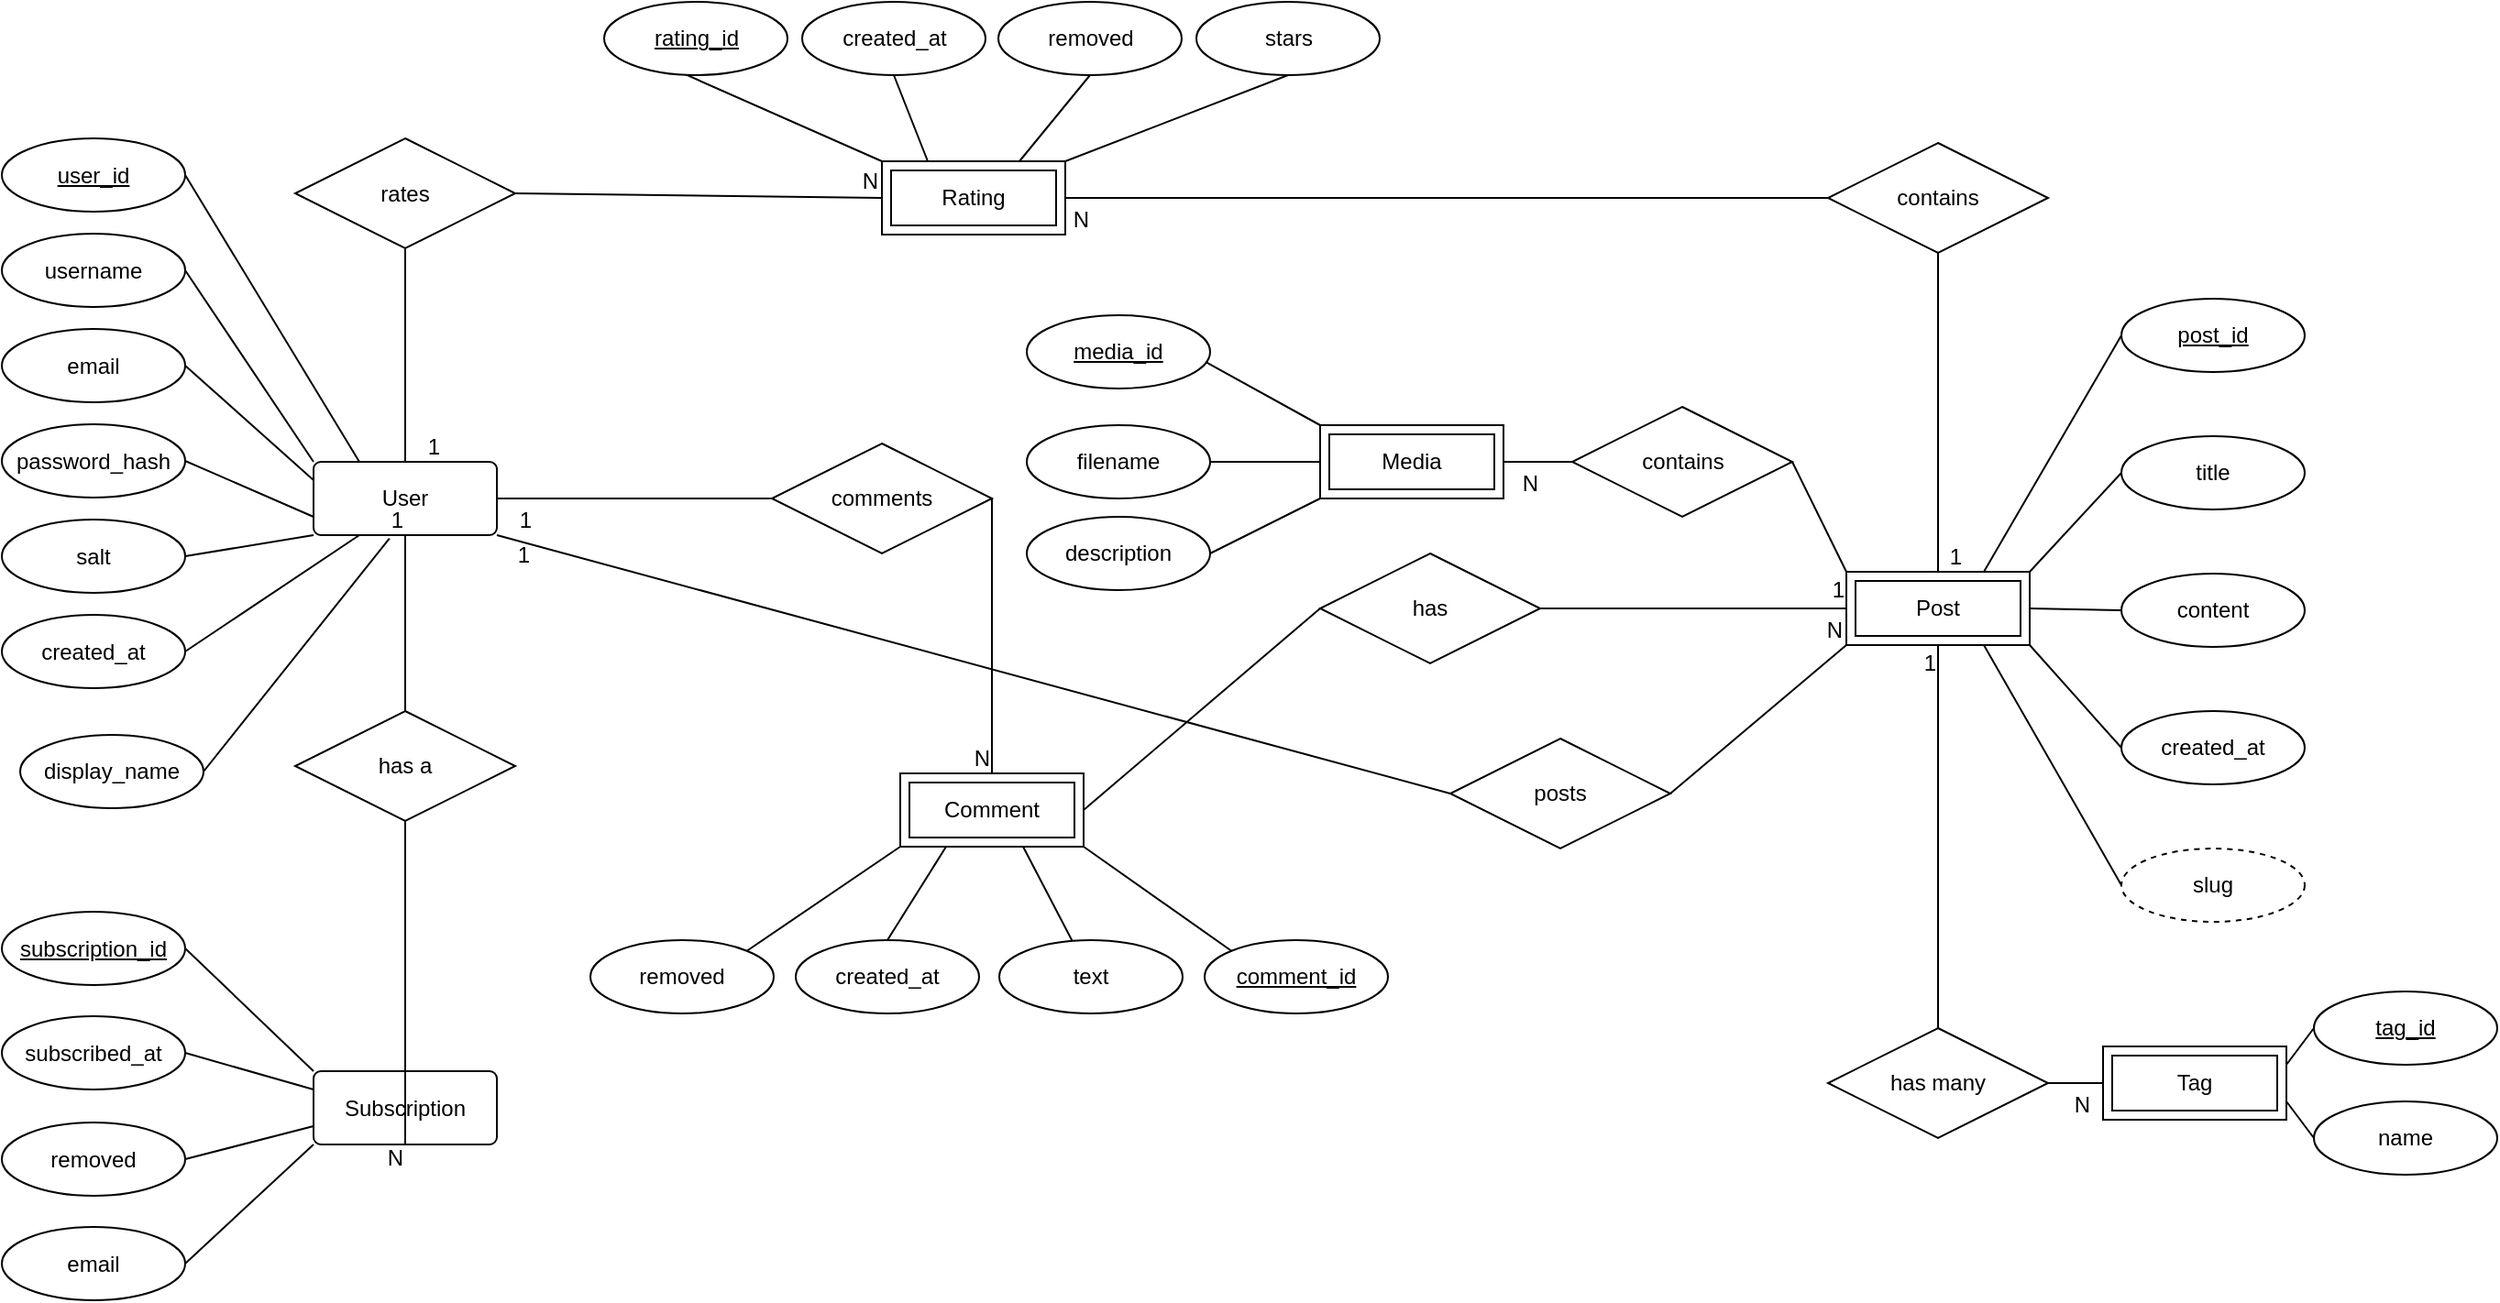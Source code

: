 <mxfile version="22.1.11" type="github">
  <diagram id="R2lEEEUBdFMjLlhIrx00" name="Page-1">
    <mxGraphModel dx="1290" dy="1723" grid="1" gridSize="10" guides="1" tooltips="1" connect="1" arrows="1" fold="1" page="1" pageScale="1" pageWidth="850" pageHeight="1100" math="0" shadow="0" extFonts="Permanent Marker^https://fonts.googleapis.com/css?family=Permanent+Marker">
      <root>
        <mxCell id="0" />
        <mxCell id="1" parent="0" />
        <mxCell id="sRpCe-yu5LOxPwtg6V8U-10" value="username" style="ellipse;whiteSpace=wrap;html=1;align=center;" parent="1" vertex="1">
          <mxGeometry x="70" y="-863.5" width="100" height="40" as="geometry" />
        </mxCell>
        <mxCell id="sRpCe-yu5LOxPwtg6V8U-11" value="email" style="ellipse;whiteSpace=wrap;html=1;align=center;" parent="1" vertex="1">
          <mxGeometry x="70" y="-811.5" width="100" height="40" as="geometry" />
        </mxCell>
        <mxCell id="sRpCe-yu5LOxPwtg6V8U-12" value="password_hash" style="ellipse;whiteSpace=wrap;html=1;align=center;" parent="1" vertex="1">
          <mxGeometry x="70" y="-759.5" width="100" height="40" as="geometry" />
        </mxCell>
        <mxCell id="sRpCe-yu5LOxPwtg6V8U-13" value="salt" style="ellipse;whiteSpace=wrap;html=1;align=center;" parent="1" vertex="1">
          <mxGeometry x="70" y="-707.5" width="100" height="40" as="geometry" />
        </mxCell>
        <mxCell id="sRpCe-yu5LOxPwtg6V8U-14" value="created_at" style="ellipse;whiteSpace=wrap;html=1;align=center;" parent="1" vertex="1">
          <mxGeometry x="70" y="-655.5" width="100" height="40" as="geometry" />
        </mxCell>
        <mxCell id="sRpCe-yu5LOxPwtg6V8U-31" value="removed" style="ellipse;whiteSpace=wrap;html=1;align=center;direction=west;" parent="1" vertex="1">
          <mxGeometry x="613.5" y="-990" width="100" height="40" as="geometry" />
        </mxCell>
        <mxCell id="sRpCe-yu5LOxPwtg6V8U-33" value="User" style="rounded=1;arcSize=10;whiteSpace=wrap;html=1;align=center;" parent="1" vertex="1">
          <mxGeometry x="240" y="-739" width="100" height="40" as="geometry" />
        </mxCell>
        <mxCell id="sRpCe-yu5LOxPwtg6V8U-36" value="Rating" style="shape=ext;margin=3;double=1;whiteSpace=wrap;html=1;align=center;" parent="1" vertex="1">
          <mxGeometry x="550" y="-903" width="100" height="40" as="geometry" />
        </mxCell>
        <mxCell id="sRpCe-yu5LOxPwtg6V8U-37" value="Comment" style="shape=ext;margin=3;double=1;whiteSpace=wrap;html=1;align=center;" parent="1" vertex="1">
          <mxGeometry x="560" y="-569" width="100" height="40" as="geometry" />
        </mxCell>
        <mxCell id="QnJ6NagRt4sesBqJA9xz-1" value="user_id" style="ellipse;whiteSpace=wrap;html=1;align=center;fontStyle=4;" parent="1" vertex="1">
          <mxGeometry x="70" y="-915.5" width="100" height="40" as="geometry" />
        </mxCell>
        <mxCell id="mff1o37WmtUaHKgcCLol-2" value="Media" style="shape=ext;margin=3;double=1;whiteSpace=wrap;html=1;align=center;" parent="1" vertex="1">
          <mxGeometry x="789" y="-759" width="100" height="40" as="geometry" />
        </mxCell>
        <mxCell id="QnJ6NagRt4sesBqJA9xz-2" value="created_at" style="ellipse;whiteSpace=wrap;html=1;align=center;" parent="1" vertex="1">
          <mxGeometry x="506.5" y="-990" width="100" height="40" as="geometry" />
        </mxCell>
        <mxCell id="QnJ6NagRt4sesBqJA9xz-3" value="" style="endArrow=none;html=1;rounded=0;exitX=0;exitY=0;exitDx=0;exitDy=0;entryX=0;entryY=0.5;entryDx=0;entryDy=0;" parent="1" source="sRpCe-yu5LOxPwtg6V8U-36" target="bmVID7-l883A8fnjupgu-24" edge="1">
          <mxGeometry relative="1" as="geometry">
            <mxPoint x="680" y="-764" as="sourcePoint" />
            <mxPoint x="690" y="-935" as="targetPoint" />
          </mxGeometry>
        </mxCell>
        <mxCell id="QnJ6NagRt4sesBqJA9xz-4" value="" style="endArrow=none;html=1;rounded=0;entryX=0.5;entryY=1;entryDx=0;entryDy=0;exitX=0.25;exitY=0;exitDx=0;exitDy=0;" parent="1" source="sRpCe-yu5LOxPwtg6V8U-36" target="QnJ6NagRt4sesBqJA9xz-2" edge="1">
          <mxGeometry relative="1" as="geometry">
            <mxPoint x="670" y="-884" as="sourcePoint" />
            <mxPoint x="700" y="-925" as="targetPoint" />
          </mxGeometry>
        </mxCell>
        <mxCell id="QnJ6NagRt4sesBqJA9xz-5" value="" style="endArrow=none;html=1;rounded=0;exitX=0.75;exitY=0;exitDx=0;exitDy=0;entryX=0.5;entryY=0;entryDx=0;entryDy=0;" parent="1" source="sRpCe-yu5LOxPwtg6V8U-36" target="sRpCe-yu5LOxPwtg6V8U-31" edge="1">
          <mxGeometry relative="1" as="geometry">
            <mxPoint x="670" y="-883" as="sourcePoint" />
            <mxPoint x="710" y="-915" as="targetPoint" />
          </mxGeometry>
        </mxCell>
        <mxCell id="QnJ6NagRt4sesBqJA9xz-6" value="text" style="ellipse;whiteSpace=wrap;html=1;align=center;" parent="1" vertex="1">
          <mxGeometry x="614" y="-478" width="100" height="40" as="geometry" />
        </mxCell>
        <mxCell id="QnJ6NagRt4sesBqJA9xz-7" value="created_at" style="ellipse;whiteSpace=wrap;html=1;align=center;" parent="1" vertex="1">
          <mxGeometry x="503" y="-478" width="100" height="40" as="geometry" />
        </mxCell>
        <mxCell id="QnJ6NagRt4sesBqJA9xz-8" value="" style="endArrow=none;html=1;rounded=0;entryX=0.5;entryY=0;entryDx=0;entryDy=0;exitX=0.25;exitY=1;exitDx=0;exitDy=0;" parent="1" source="sRpCe-yu5LOxPwtg6V8U-37" target="QnJ6NagRt4sesBqJA9xz-7" edge="1">
          <mxGeometry relative="1" as="geometry">
            <mxPoint x="590" y="-535" as="sourcePoint" />
            <mxPoint x="960" y="-792" as="targetPoint" />
          </mxGeometry>
        </mxCell>
        <mxCell id="QnJ6NagRt4sesBqJA9xz-9" value="" style="endArrow=none;html=1;rounded=0;exitX=0.67;exitY=1;exitDx=0;exitDy=0;exitPerimeter=0;" parent="1" source="sRpCe-yu5LOxPwtg6V8U-37" target="QnJ6NagRt4sesBqJA9xz-6" edge="1">
          <mxGeometry relative="1" as="geometry">
            <mxPoint x="630" y="-515" as="sourcePoint" />
            <mxPoint x="820" y="-635" as="targetPoint" />
          </mxGeometry>
        </mxCell>
        <mxCell id="QnJ6NagRt4sesBqJA9xz-11" value="" style="endArrow=none;html=1;rounded=0;exitX=1;exitY=0.5;exitDx=0;exitDy=0;entryX=0.25;entryY=0;entryDx=0;entryDy=0;" parent="1" source="QnJ6NagRt4sesBqJA9xz-1" target="sRpCe-yu5LOxPwtg6V8U-33" edge="1">
          <mxGeometry relative="1" as="geometry">
            <mxPoint x="460" y="-709" as="sourcePoint" />
            <mxPoint x="620" y="-709" as="targetPoint" />
          </mxGeometry>
        </mxCell>
        <mxCell id="mff1o37WmtUaHKgcCLol-12" value="Tag" style="shape=ext;margin=3;double=1;whiteSpace=wrap;html=1;align=center;" parent="1" vertex="1">
          <mxGeometry x="1216" y="-420" width="100" height="40" as="geometry" />
        </mxCell>
        <mxCell id="QnJ6NagRt4sesBqJA9xz-12" value="" style="endArrow=none;html=1;rounded=0;exitX=1;exitY=0.5;exitDx=0;exitDy=0;entryX=0;entryY=1;entryDx=0;entryDy=0;" parent="1" source="sRpCe-yu5LOxPwtg6V8U-13" target="sRpCe-yu5LOxPwtg6V8U-33" edge="1">
          <mxGeometry relative="1" as="geometry">
            <mxPoint x="180" y="-839" as="sourcePoint" />
            <mxPoint x="290" y="-729" as="targetPoint" />
          </mxGeometry>
        </mxCell>
        <mxCell id="QnJ6NagRt4sesBqJA9xz-13" value="" style="endArrow=none;html=1;rounded=0;exitX=1;exitY=0.5;exitDx=0;exitDy=0;entryX=0;entryY=0.75;entryDx=0;entryDy=0;" parent="1" source="sRpCe-yu5LOxPwtg6V8U-12" target="sRpCe-yu5LOxPwtg6V8U-33" edge="1">
          <mxGeometry relative="1" as="geometry">
            <mxPoint x="190" y="-829" as="sourcePoint" />
            <mxPoint x="300" y="-719" as="targetPoint" />
          </mxGeometry>
        </mxCell>
        <mxCell id="QnJ6NagRt4sesBqJA9xz-14" value="" style="endArrow=none;html=1;rounded=0;exitX=1;exitY=0.5;exitDx=0;exitDy=0;entryX=0;entryY=0.25;entryDx=0;entryDy=0;" parent="1" source="sRpCe-yu5LOxPwtg6V8U-11" target="sRpCe-yu5LOxPwtg6V8U-33" edge="1">
          <mxGeometry relative="1" as="geometry">
            <mxPoint x="200" y="-819" as="sourcePoint" />
            <mxPoint x="310" y="-709" as="targetPoint" />
          </mxGeometry>
        </mxCell>
        <mxCell id="QnJ6NagRt4sesBqJA9xz-15" value="" style="endArrow=none;html=1;rounded=0;exitX=1;exitY=0.5;exitDx=0;exitDy=0;entryX=0;entryY=0;entryDx=0;entryDy=0;" parent="1" source="sRpCe-yu5LOxPwtg6V8U-10" target="sRpCe-yu5LOxPwtg6V8U-33" edge="1">
          <mxGeometry relative="1" as="geometry">
            <mxPoint x="210" y="-809" as="sourcePoint" />
            <mxPoint x="320" y="-699" as="targetPoint" />
          </mxGeometry>
        </mxCell>
        <mxCell id="QnJ6NagRt4sesBqJA9xz-16" value="" style="endArrow=none;html=1;rounded=0;exitX=1;exitY=0.5;exitDx=0;exitDy=0;entryX=0.25;entryY=1;entryDx=0;entryDy=0;" parent="1" source="sRpCe-yu5LOxPwtg6V8U-14" target="sRpCe-yu5LOxPwtg6V8U-33" edge="1">
          <mxGeometry relative="1" as="geometry">
            <mxPoint x="180" y="-631" as="sourcePoint" />
            <mxPoint x="265" y="-689" as="targetPoint" />
          </mxGeometry>
        </mxCell>
        <mxCell id="VMuPDI3IVHIFIsVgMCY_-20" value="" style="endArrow=none;html=1;rounded=0;entryX=0;entryY=0;entryDx=0;entryDy=0;exitX=1;exitY=1;exitDx=0;exitDy=0;" parent="1" source="sRpCe-yu5LOxPwtg6V8U-37" target="bmVID7-l883A8fnjupgu-25" edge="1">
          <mxGeometry relative="1" as="geometry">
            <mxPoint x="430" y="-393" as="sourcePoint" />
            <mxPoint x="810" y="-763" as="targetPoint" />
          </mxGeometry>
        </mxCell>
        <mxCell id="QnJ6NagRt4sesBqJA9xz-17" value="removed" style="ellipse;whiteSpace=wrap;html=1;align=center;" parent="1" vertex="1">
          <mxGeometry x="391" y="-478" width="100" height="40" as="geometry" />
        </mxCell>
        <mxCell id="QnJ6NagRt4sesBqJA9xz-18" value="" style="endArrow=none;html=1;rounded=0;entryX=1;entryY=0;entryDx=0;entryDy=0;exitX=0;exitY=1;exitDx=0;exitDy=0;" parent="1" source="sRpCe-yu5LOxPwtg6V8U-37" target="QnJ6NagRt4sesBqJA9xz-17" edge="1">
          <mxGeometry relative="1" as="geometry">
            <mxPoint x="755" y="-737" as="sourcePoint" />
            <mxPoint x="820" y="-808" as="targetPoint" />
          </mxGeometry>
        </mxCell>
        <mxCell id="4q2gUeuJEuAFipxijDYp-1" value="Post" style="shape=ext;margin=3;double=1;whiteSpace=wrap;html=1;align=center;" parent="1" vertex="1">
          <mxGeometry x="1076" y="-679" width="100" height="40" as="geometry" />
        </mxCell>
        <mxCell id="4q2gUeuJEuAFipxijDYp-2" value="created_at" style="ellipse;whiteSpace=wrap;html=1;align=center;" parent="1" vertex="1">
          <mxGeometry x="1226" y="-603" width="100" height="40" as="geometry" />
        </mxCell>
        <mxCell id="4q2gUeuJEuAFipxijDYp-4" value="content" style="ellipse;whiteSpace=wrap;html=1;align=center;" parent="1" vertex="1">
          <mxGeometry x="1226" y="-678" width="100" height="40" as="geometry" />
        </mxCell>
        <mxCell id="4q2gUeuJEuAFipxijDYp-5" value="title" style="ellipse;whiteSpace=wrap;html=1;align=center;" parent="1" vertex="1">
          <mxGeometry x="1226" y="-753" width="100" height="40" as="geometry" />
        </mxCell>
        <mxCell id="4q2gUeuJEuAFipxijDYp-7" value="" style="endArrow=none;html=1;rounded=0;entryX=0;entryY=0.5;entryDx=0;entryDy=0;exitX=1;exitY=1;exitDx=0;exitDy=0;" parent="1" source="4q2gUeuJEuAFipxijDYp-1" target="4q2gUeuJEuAFipxijDYp-2" edge="1">
          <mxGeometry relative="1" as="geometry">
            <mxPoint x="1146" y="-633" as="sourcePoint" />
            <mxPoint x="1046" y="-733" as="targetPoint" />
          </mxGeometry>
        </mxCell>
        <mxCell id="4q2gUeuJEuAFipxijDYp-9" value="" style="endArrow=none;html=1;rounded=0;entryX=0;entryY=0.5;entryDx=0;entryDy=0;exitX=1;exitY=0.5;exitDx=0;exitDy=0;" parent="1" source="4q2gUeuJEuAFipxijDYp-1" target="4q2gUeuJEuAFipxijDYp-4" edge="1">
          <mxGeometry relative="1" as="geometry">
            <mxPoint x="906" y="-713" as="sourcePoint" />
            <mxPoint x="1066" y="-713" as="targetPoint" />
          </mxGeometry>
        </mxCell>
        <mxCell id="4q2gUeuJEuAFipxijDYp-10" value="" style="endArrow=none;html=1;rounded=0;entryX=0;entryY=0.5;entryDx=0;entryDy=0;exitX=1;exitY=0;exitDx=0;exitDy=0;" parent="1" source="4q2gUeuJEuAFipxijDYp-1" target="4q2gUeuJEuAFipxijDYp-5" edge="1">
          <mxGeometry relative="1" as="geometry">
            <mxPoint x="916" y="-703" as="sourcePoint" />
            <mxPoint x="1076" y="-703" as="targetPoint" />
          </mxGeometry>
        </mxCell>
        <mxCell id="4q2gUeuJEuAFipxijDYp-11" value="" style="endArrow=none;html=1;rounded=0;entryX=0;entryY=0.5;entryDx=0;entryDy=0;exitX=0.75;exitY=0;exitDx=0;exitDy=0;" parent="1" source="4q2gUeuJEuAFipxijDYp-1" target="hD2R6FieleQ0oBK1p6Dk-5" edge="1">
          <mxGeometry relative="1" as="geometry">
            <mxPoint x="926" y="-693" as="sourcePoint" />
            <mxPoint x="1215" y="-785" as="targetPoint" />
          </mxGeometry>
        </mxCell>
        <mxCell id="QnJ6NagRt4sesBqJA9xz-19" value="subscribed_at" style="ellipse;whiteSpace=wrap;html=1;align=center;" parent="1" vertex="1">
          <mxGeometry x="70" y="-436.5" width="100" height="40" as="geometry" />
        </mxCell>
        <mxCell id="QnJ6NagRt4sesBqJA9xz-20" value="removed" style="ellipse;whiteSpace=wrap;html=1;align=center;" parent="1" vertex="1">
          <mxGeometry x="70" y="-378.5" width="100" height="40" as="geometry" />
        </mxCell>
        <mxCell id="QnJ6NagRt4sesBqJA9xz-24" value="Subscription" style="rounded=1;arcSize=10;whiteSpace=wrap;html=1;align=center;" parent="1" vertex="1">
          <mxGeometry x="240" y="-406.5" width="100" height="40" as="geometry" />
        </mxCell>
        <mxCell id="QnJ6NagRt4sesBqJA9xz-25" value="subscription_id" style="ellipse;whiteSpace=wrap;html=1;align=center;fontStyle=4;" parent="1" vertex="1">
          <mxGeometry x="70" y="-493.5" width="100" height="40" as="geometry" />
        </mxCell>
        <mxCell id="QnJ6NagRt4sesBqJA9xz-26" value="" style="endArrow=none;html=1;rounded=0;exitX=1;exitY=0.5;exitDx=0;exitDy=0;entryX=0;entryY=0;entryDx=0;entryDy=0;" parent="1" source="QnJ6NagRt4sesBqJA9xz-25" target="QnJ6NagRt4sesBqJA9xz-24" edge="1">
          <mxGeometry relative="1" as="geometry">
            <mxPoint x="460" y="-383.5" as="sourcePoint" />
            <mxPoint x="620" y="-383.5" as="targetPoint" />
          </mxGeometry>
        </mxCell>
        <mxCell id="QnJ6NagRt4sesBqJA9xz-29" value="" style="endArrow=none;html=1;rounded=0;exitX=1;exitY=0.5;exitDx=0;exitDy=0;entryX=0;entryY=0.75;entryDx=0;entryDy=0;" parent="1" source="QnJ6NagRt4sesBqJA9xz-20" target="QnJ6NagRt4sesBqJA9xz-24" edge="1">
          <mxGeometry relative="1" as="geometry">
            <mxPoint x="200" y="-493.5" as="sourcePoint" />
            <mxPoint x="310" y="-383.5" as="targetPoint" />
          </mxGeometry>
        </mxCell>
        <mxCell id="QnJ6NagRt4sesBqJA9xz-30" value="" style="endArrow=none;html=1;rounded=0;exitX=1;exitY=0.5;exitDx=0;exitDy=0;entryX=0;entryY=0.25;entryDx=0;entryDy=0;" parent="1" source="QnJ6NagRt4sesBqJA9xz-19" target="QnJ6NagRt4sesBqJA9xz-24" edge="1">
          <mxGeometry relative="1" as="geometry">
            <mxPoint x="210" y="-483.5" as="sourcePoint" />
            <mxPoint x="320" y="-373.5" as="targetPoint" />
          </mxGeometry>
        </mxCell>
        <mxCell id="bmVID7-l883A8fnjupgu-1" value="description" style="ellipse;whiteSpace=wrap;html=1;align=center;" parent="1" vertex="1">
          <mxGeometry x="629" y="-709" width="100" height="40" as="geometry" />
        </mxCell>
        <mxCell id="bmVID7-l883A8fnjupgu-2" value="filename" style="ellipse;whiteSpace=wrap;html=1;align=center;" parent="1" vertex="1">
          <mxGeometry x="629" y="-759" width="100" height="40" as="geometry" />
        </mxCell>
        <mxCell id="bmVID7-l883A8fnjupgu-4" value="" style="endArrow=none;html=1;rounded=0;entryX=0;entryY=0;entryDx=0;entryDy=0;exitX=0.961;exitY=0.368;exitDx=0;exitDy=0;exitPerimeter=0;" parent="1" target="mff1o37WmtUaHKgcCLol-2" edge="1">
          <mxGeometry relative="1" as="geometry">
            <mxPoint x="725.1" y="-794.28" as="sourcePoint" />
            <mxPoint x="789" y="-819" as="targetPoint" />
          </mxGeometry>
        </mxCell>
        <mxCell id="bmVID7-l883A8fnjupgu-5" value="" style="endArrow=none;html=1;rounded=0;exitX=1;exitY=0.5;exitDx=0;exitDy=0;entryX=0;entryY=0.5;entryDx=0;entryDy=0;" parent="1" source="bmVID7-l883A8fnjupgu-2" target="mff1o37WmtUaHKgcCLol-2" edge="1">
          <mxGeometry relative="1" as="geometry">
            <mxPoint x="749" y="-867" as="sourcePoint" />
            <mxPoint x="809" y="-899" as="targetPoint" />
          </mxGeometry>
        </mxCell>
        <mxCell id="bmVID7-l883A8fnjupgu-6" value="" style="endArrow=none;html=1;rounded=0;exitX=1;exitY=0.5;exitDx=0;exitDy=0;entryX=0;entryY=1;entryDx=0;entryDy=0;" parent="1" source="bmVID7-l883A8fnjupgu-1" target="mff1o37WmtUaHKgcCLol-2" edge="1">
          <mxGeometry relative="1" as="geometry">
            <mxPoint x="759" y="-857" as="sourcePoint" />
            <mxPoint x="819" y="-889" as="targetPoint" />
          </mxGeometry>
        </mxCell>
        <mxCell id="bmVID7-l883A8fnjupgu-7" value="name" style="ellipse;whiteSpace=wrap;html=1;align=center;" parent="1" vertex="1">
          <mxGeometry x="1331" y="-390" width="100" height="40" as="geometry" />
        </mxCell>
        <mxCell id="bmVID7-l883A8fnjupgu-11" value="" style="endArrow=none;html=1;rounded=0;exitX=0;exitY=0.5;exitDx=0;exitDy=0;entryX=1;entryY=0.25;entryDx=0;entryDy=0;" parent="1" source="kRNr1e6ObC9EewDBke9c-3" target="mff1o37WmtUaHKgcCLol-12" edge="1">
          <mxGeometry relative="1" as="geometry">
            <mxPoint x="876.0" y="-430" as="sourcePoint" />
            <mxPoint x="1226" y="-440" as="targetPoint" />
          </mxGeometry>
        </mxCell>
        <mxCell id="bmVID7-l883A8fnjupgu-12" value="" style="endArrow=none;html=1;rounded=0;exitX=0;exitY=0.5;exitDx=0;exitDy=0;entryX=1;entryY=0.75;entryDx=0;entryDy=0;" parent="1" source="bmVID7-l883A8fnjupgu-7" target="mff1o37WmtUaHKgcCLol-12" edge="1">
          <mxGeometry relative="1" as="geometry">
            <mxPoint x="886" y="-420" as="sourcePoint" />
            <mxPoint x="946" y="-410" as="targetPoint" />
          </mxGeometry>
        </mxCell>
        <mxCell id="bmVID7-l883A8fnjupgu-13" value="email" style="ellipse;whiteSpace=wrap;html=1;align=center;" parent="1" vertex="1">
          <mxGeometry x="70" y="-321.5" width="100" height="40" as="geometry" />
        </mxCell>
        <mxCell id="bmVID7-l883A8fnjupgu-17" value="" style="endArrow=none;html=1;rounded=0;exitX=1;exitY=0.5;exitDx=0;exitDy=0;entryX=0;entryY=1;entryDx=0;entryDy=0;" parent="1" source="bmVID7-l883A8fnjupgu-13" target="QnJ6NagRt4sesBqJA9xz-24" edge="1">
          <mxGeometry relative="1" as="geometry">
            <mxPoint x="360" y="-413.5" as="sourcePoint" />
            <mxPoint x="520" y="-413.5" as="targetPoint" />
          </mxGeometry>
        </mxCell>
        <mxCell id="hD2R6FieleQ0oBK1p6Dk-4" value="" style="endArrow=none;html=1;rounded=0;entryX=0;entryY=0.5;entryDx=0;entryDy=0;exitX=0.75;exitY=1;exitDx=0;exitDy=0;" parent="1" source="4q2gUeuJEuAFipxijDYp-1" target="03DKpXiQSp9vVliFnkjt-1" edge="1">
          <mxGeometry relative="1" as="geometry">
            <mxPoint x="1006" y="-543" as="sourcePoint" />
            <mxPoint x="1226" y="-533" as="targetPoint" />
          </mxGeometry>
        </mxCell>
        <mxCell id="hD2R6FieleQ0oBK1p6Dk-5" value="post_id" style="ellipse;whiteSpace=wrap;html=1;align=center;fontStyle=4;" parent="1" vertex="1">
          <mxGeometry x="1226" y="-828" width="100" height="40" as="geometry" />
        </mxCell>
        <mxCell id="kRNr1e6ObC9EewDBke9c-3" value="tag_id" style="ellipse;whiteSpace=wrap;html=1;align=center;fontStyle=4;" parent="1" vertex="1">
          <mxGeometry x="1331" y="-450" width="100" height="40" as="geometry" />
        </mxCell>
        <mxCell id="kRNr1e6ObC9EewDBke9c-4" value="media_id" style="ellipse;whiteSpace=wrap;html=1;align=center;fontStyle=4;" parent="1" vertex="1">
          <mxGeometry x="629" y="-819" width="100" height="40" as="geometry" />
        </mxCell>
        <mxCell id="bmVID7-l883A8fnjupgu-24" value="rating_id" style="ellipse;whiteSpace=wrap;html=1;align=center;fontStyle=4;" parent="1" vertex="1">
          <mxGeometry x="398.5" y="-990" width="100" height="40" as="geometry" />
        </mxCell>
        <mxCell id="bmVID7-l883A8fnjupgu-25" value="comment_id" style="ellipse;whiteSpace=wrap;html=1;align=center;fontStyle=4;" parent="1" vertex="1">
          <mxGeometry x="726" y="-478" width="100" height="40" as="geometry" />
        </mxCell>
        <mxCell id="bmVID7-l883A8fnjupgu-26" value="display_name" style="ellipse;whiteSpace=wrap;html=1;align=center;" parent="1" vertex="1">
          <mxGeometry x="80" y="-590" width="100" height="40" as="geometry" />
        </mxCell>
        <mxCell id="bmVID7-l883A8fnjupgu-29" value="" style="endArrow=none;html=1;rounded=0;exitX=0.414;exitY=1.045;exitDx=0;exitDy=0;entryX=1;entryY=0.5;entryDx=0;entryDy=0;exitPerimeter=0;" parent="1" source="sRpCe-yu5LOxPwtg6V8U-33" target="bmVID7-l883A8fnjupgu-26" edge="1">
          <mxGeometry relative="1" as="geometry">
            <mxPoint x="280" y="-699" as="sourcePoint" />
            <mxPoint x="240" y="-637" as="targetPoint" />
          </mxGeometry>
        </mxCell>
        <mxCell id="03DKpXiQSp9vVliFnkjt-1" value="slug" style="ellipse;whiteSpace=wrap;html=1;align=center;dashed=1;" parent="1" vertex="1">
          <mxGeometry x="1226" y="-528" width="100" height="40" as="geometry" />
        </mxCell>
        <mxCell id="W5paxhq5638L1sKTqAls-3" value="has a" style="shape=rhombus;perimeter=rhombusPerimeter;whiteSpace=wrap;html=1;align=center;" parent="1" vertex="1">
          <mxGeometry x="230" y="-603" width="120" height="60" as="geometry" />
        </mxCell>
        <mxCell id="l12H3DGH5kDHEvLbmHJn-1" value="stars" style="ellipse;whiteSpace=wrap;html=1;align=center;direction=west;" parent="1" vertex="1">
          <mxGeometry x="721.5" y="-990" width="100" height="40" as="geometry" />
        </mxCell>
        <mxCell id="l12H3DGH5kDHEvLbmHJn-2" value="" style="endArrow=none;html=1;rounded=0;exitX=1;exitY=0;exitDx=0;exitDy=0;entryX=0.5;entryY=0;entryDx=0;entryDy=0;" parent="1" source="sRpCe-yu5LOxPwtg6V8U-36" target="l12H3DGH5kDHEvLbmHJn-1" edge="1">
          <mxGeometry relative="1" as="geometry">
            <mxPoint x="660" y="-863" as="sourcePoint" />
            <mxPoint x="700" y="-850" as="targetPoint" />
          </mxGeometry>
        </mxCell>
        <mxCell id="l12H3DGH5kDHEvLbmHJn-3" value="rates" style="shape=rhombus;perimeter=rhombusPerimeter;whiteSpace=wrap;html=1;align=center;" parent="1" vertex="1">
          <mxGeometry x="230" y="-915.5" width="120" height="60" as="geometry" />
        </mxCell>
        <mxCell id="l12H3DGH5kDHEvLbmHJn-8" value="comments" style="shape=rhombus;perimeter=rhombusPerimeter;whiteSpace=wrap;html=1;align=center;" parent="1" vertex="1">
          <mxGeometry x="490" y="-749" width="120" height="60" as="geometry" />
        </mxCell>
        <mxCell id="l12H3DGH5kDHEvLbmHJn-11" value="contains" style="shape=rhombus;perimeter=rhombusPerimeter;whiteSpace=wrap;html=1;align=center;" parent="1" vertex="1">
          <mxGeometry x="926.5" y="-769" width="120" height="60" as="geometry" />
        </mxCell>
        <mxCell id="l12H3DGH5kDHEvLbmHJn-14" value="has many" style="shape=rhombus;perimeter=rhombusPerimeter;whiteSpace=wrap;html=1;align=center;" parent="1" vertex="1">
          <mxGeometry x="1066" y="-430" width="120" height="60" as="geometry" />
        </mxCell>
        <mxCell id="B_kOEvjzBSguyXkkSXOF-1" value="contains" style="shape=rhombus;perimeter=rhombusPerimeter;whiteSpace=wrap;html=1;align=center;" parent="1" vertex="1">
          <mxGeometry x="1066" y="-913" width="120" height="60" as="geometry" />
        </mxCell>
        <mxCell id="B_kOEvjzBSguyXkkSXOF-4" value="has" style="shape=rhombus;perimeter=rhombusPerimeter;whiteSpace=wrap;html=1;align=center;" parent="1" vertex="1">
          <mxGeometry x="789" y="-689" width="120" height="60" as="geometry" />
        </mxCell>
        <mxCell id="B_kOEvjzBSguyXkkSXOF-5" value="posts" style="shape=rhombus;perimeter=rhombusPerimeter;whiteSpace=wrap;html=1;align=center;" parent="1" vertex="1">
          <mxGeometry x="860" y="-588" width="120" height="60" as="geometry" />
        </mxCell>
        <mxCell id="B_kOEvjzBSguyXkkSXOF-6" value="" style="endArrow=none;html=1;rounded=0;exitX=1;exitY=0.5;exitDx=0;exitDy=0;entryX=0;entryY=0.5;entryDx=0;entryDy=0;" parent="1" source="sRpCe-yu5LOxPwtg6V8U-37" target="B_kOEvjzBSguyXkkSXOF-4" edge="1">
          <mxGeometry relative="1" as="geometry">
            <mxPoint x="810" y="-430" as="sourcePoint" />
            <mxPoint x="970" y="-430" as="targetPoint" />
          </mxGeometry>
        </mxCell>
        <mxCell id="B_kOEvjzBSguyXkkSXOF-7" value="" style="endArrow=none;html=1;rounded=0;exitX=1;exitY=0.5;exitDx=0;exitDy=0;entryX=0;entryY=0.5;entryDx=0;entryDy=0;" parent="1" source="B_kOEvjzBSguyXkkSXOF-4" target="4q2gUeuJEuAFipxijDYp-1" edge="1">
          <mxGeometry relative="1" as="geometry">
            <mxPoint x="560" y="-529" as="sourcePoint" />
            <mxPoint x="840" y="-529" as="targetPoint" />
          </mxGeometry>
        </mxCell>
        <mxCell id="HUkqqo-k7ItSTR8yh1af-1" value="" style="endArrow=none;html=1;rounded=0;entryX=1;entryY=0.5;entryDx=0;entryDy=0;exitX=0;exitY=0.5;exitDx=0;exitDy=0;" parent="1" source="l12H3DGH5kDHEvLbmHJn-8" target="sRpCe-yu5LOxPwtg6V8U-33" edge="1">
          <mxGeometry relative="1" as="geometry">
            <mxPoint x="400" y="-640" as="sourcePoint" />
            <mxPoint x="560" y="-640" as="targetPoint" />
          </mxGeometry>
        </mxCell>
        <mxCell id="HUkqqo-k7ItSTR8yh1af-2" value="1" style="resizable=0;html=1;whiteSpace=wrap;align=right;verticalAlign=bottom;" parent="HUkqqo-k7ItSTR8yh1af-1" connectable="0" vertex="1">
          <mxGeometry x="1" relative="1" as="geometry">
            <mxPoint x="20" y="20" as="offset" />
          </mxGeometry>
        </mxCell>
        <mxCell id="HUkqqo-k7ItSTR8yh1af-3" value="" style="endArrow=none;html=1;rounded=0;entryX=0.5;entryY=0;entryDx=0;entryDy=0;exitX=1;exitY=0.5;exitDx=0;exitDy=0;" parent="1" source="l12H3DGH5kDHEvLbmHJn-8" target="sRpCe-yu5LOxPwtg6V8U-37" edge="1">
          <mxGeometry relative="1" as="geometry">
            <mxPoint x="420" y="-630" as="sourcePoint" />
            <mxPoint x="580" y="-630" as="targetPoint" />
          </mxGeometry>
        </mxCell>
        <mxCell id="HUkqqo-k7ItSTR8yh1af-4" value="N" style="resizable=0;html=1;whiteSpace=wrap;align=right;verticalAlign=bottom;" parent="HUkqqo-k7ItSTR8yh1af-3" connectable="0" vertex="1">
          <mxGeometry x="1" relative="1" as="geometry" />
        </mxCell>
        <mxCell id="HUkqqo-k7ItSTR8yh1af-6" value="" style="endArrow=none;html=1;rounded=0;exitX=0.5;exitY=1;exitDx=0;exitDy=0;entryX=0.5;entryY=0;entryDx=0;entryDy=0;" parent="1" source="l12H3DGH5kDHEvLbmHJn-3" target="sRpCe-yu5LOxPwtg6V8U-33" edge="1">
          <mxGeometry relative="1" as="geometry">
            <mxPoint x="500" y="-709" as="sourcePoint" />
            <mxPoint x="360" y="-790" as="targetPoint" />
            <Array as="points" />
          </mxGeometry>
        </mxCell>
        <mxCell id="HUkqqo-k7ItSTR8yh1af-7" value="1" style="resizable=0;html=1;whiteSpace=wrap;align=right;verticalAlign=bottom;" parent="HUkqqo-k7ItSTR8yh1af-6" connectable="0" vertex="1">
          <mxGeometry x="1" relative="1" as="geometry">
            <mxPoint x="20" as="offset" />
          </mxGeometry>
        </mxCell>
        <mxCell id="HUkqqo-k7ItSTR8yh1af-8" value="" style="endArrow=none;html=1;rounded=0;entryX=0;entryY=0.5;entryDx=0;entryDy=0;exitX=1;exitY=0.5;exitDx=0;exitDy=0;" parent="1" source="l12H3DGH5kDHEvLbmHJn-3" target="sRpCe-yu5LOxPwtg6V8U-36" edge="1">
          <mxGeometry relative="1" as="geometry">
            <mxPoint x="398.5" y="-869" as="sourcePoint" />
            <mxPoint x="398.5" y="-719" as="targetPoint" />
          </mxGeometry>
        </mxCell>
        <mxCell id="HUkqqo-k7ItSTR8yh1af-9" value="N" style="resizable=0;html=1;whiteSpace=wrap;align=right;verticalAlign=bottom;" parent="HUkqqo-k7ItSTR8yh1af-8" connectable="0" vertex="1">
          <mxGeometry x="1" relative="1" as="geometry" />
        </mxCell>
        <mxCell id="HUkqqo-k7ItSTR8yh1af-10" value="" style="endArrow=none;html=1;rounded=0;entryX=1;entryY=0.5;entryDx=0;entryDy=0;exitX=0;exitY=0.5;exitDx=0;exitDy=0;" parent="1" source="B_kOEvjzBSguyXkkSXOF-1" target="sRpCe-yu5LOxPwtg6V8U-36" edge="1">
          <mxGeometry relative="1" as="geometry">
            <mxPoint x="1100" y="-840" as="sourcePoint" />
            <mxPoint x="960" y="-840" as="targetPoint" />
          </mxGeometry>
        </mxCell>
        <mxCell id="HUkqqo-k7ItSTR8yh1af-11" value="N" style="resizable=0;html=1;whiteSpace=wrap;align=right;verticalAlign=bottom;" parent="HUkqqo-k7ItSTR8yh1af-10" connectable="0" vertex="1">
          <mxGeometry x="1" relative="1" as="geometry">
            <mxPoint x="14" y="20" as="offset" />
          </mxGeometry>
        </mxCell>
        <mxCell id="HUkqqo-k7ItSTR8yh1af-12" value="" style="endArrow=none;html=1;rounded=0;entryX=0.5;entryY=0;entryDx=0;entryDy=0;exitX=0.5;exitY=1;exitDx=0;exitDy=0;" parent="1" source="B_kOEvjzBSguyXkkSXOF-1" target="4q2gUeuJEuAFipxijDYp-1" edge="1">
          <mxGeometry relative="1" as="geometry">
            <mxPoint x="1106" y="-810" as="sourcePoint" />
            <mxPoint x="956" y="-810" as="targetPoint" />
          </mxGeometry>
        </mxCell>
        <mxCell id="HUkqqo-k7ItSTR8yh1af-13" value="1" style="resizable=0;html=1;whiteSpace=wrap;align=right;verticalAlign=bottom;" parent="HUkqqo-k7ItSTR8yh1af-12" connectable="0" vertex="1">
          <mxGeometry x="1" relative="1" as="geometry">
            <mxPoint x="14" as="offset" />
          </mxGeometry>
        </mxCell>
        <mxCell id="HUkqqo-k7ItSTR8yh1af-14" value="" style="endArrow=none;html=1;rounded=0;entryX=0.5;entryY=1;entryDx=0;entryDy=0;exitX=0.5;exitY=0;exitDx=0;exitDy=0;" parent="1" source="W5paxhq5638L1sKTqAls-3" target="sRpCe-yu5LOxPwtg6V8U-33" edge="1">
          <mxGeometry relative="1" as="geometry">
            <mxPoint x="440" y="-279" as="sourcePoint" />
            <mxPoint x="290" y="-279" as="targetPoint" />
          </mxGeometry>
        </mxCell>
        <mxCell id="HUkqqo-k7ItSTR8yh1af-15" value="1" style="resizable=0;html=1;whiteSpace=wrap;align=right;verticalAlign=bottom;" parent="HUkqqo-k7ItSTR8yh1af-14" connectable="0" vertex="1">
          <mxGeometry x="1" relative="1" as="geometry" />
        </mxCell>
        <mxCell id="HUkqqo-k7ItSTR8yh1af-16" value="" style="endArrow=none;html=1;rounded=0;entryX=0.5;entryY=1;entryDx=0;entryDy=0;exitX=0.5;exitY=1;exitDx=0;exitDy=0;" parent="1" source="W5paxhq5638L1sKTqAls-3" target="QnJ6NagRt4sesBqJA9xz-24" edge="1">
          <mxGeometry relative="1" as="geometry">
            <mxPoint x="310" y="-338.5" as="sourcePoint" />
            <mxPoint x="310" y="-188.5" as="targetPoint" />
          </mxGeometry>
        </mxCell>
        <mxCell id="HUkqqo-k7ItSTR8yh1af-17" value="N" style="resizable=0;html=1;whiteSpace=wrap;align=right;verticalAlign=bottom;" parent="HUkqqo-k7ItSTR8yh1af-16" connectable="0" vertex="1">
          <mxGeometry x="1" relative="1" as="geometry">
            <mxPoint y="16" as="offset" />
          </mxGeometry>
        </mxCell>
        <mxCell id="HUkqqo-k7ItSTR8yh1af-18" value="" style="endArrow=none;html=1;rounded=0;entryX=0;entryY=1;entryDx=0;entryDy=0;exitX=1;exitY=0.5;exitDx=0;exitDy=0;" parent="1" source="B_kOEvjzBSguyXkkSXOF-5" target="4q2gUeuJEuAFipxijDYp-1" edge="1">
          <mxGeometry relative="1" as="geometry">
            <mxPoint x="1475" y="-230" as="sourcePoint" />
            <mxPoint x="910" y="-230" as="targetPoint" />
          </mxGeometry>
        </mxCell>
        <mxCell id="HUkqqo-k7ItSTR8yh1af-19" value="N" style="resizable=0;html=1;whiteSpace=wrap;align=right;verticalAlign=bottom;" parent="HUkqqo-k7ItSTR8yh1af-18" connectable="0" vertex="1">
          <mxGeometry x="1" relative="1" as="geometry" />
        </mxCell>
        <mxCell id="HUkqqo-k7ItSTR8yh1af-20" value="" style="endArrow=none;html=1;rounded=0;entryX=1;entryY=1;entryDx=0;entryDy=0;exitX=0;exitY=0.5;exitDx=0;exitDy=0;" parent="1" source="B_kOEvjzBSguyXkkSXOF-5" target="sRpCe-yu5LOxPwtg6V8U-33" edge="1">
          <mxGeometry relative="1" as="geometry">
            <mxPoint x="1180" y="-449" as="sourcePoint" />
            <mxPoint x="1180" y="-275" as="targetPoint" />
          </mxGeometry>
        </mxCell>
        <mxCell id="HUkqqo-k7ItSTR8yh1af-21" value="1" style="resizable=0;html=1;whiteSpace=wrap;align=right;verticalAlign=bottom;" parent="HUkqqo-k7ItSTR8yh1af-20" connectable="0" vertex="1">
          <mxGeometry x="1" relative="1" as="geometry">
            <mxPoint x="20" y="20" as="offset" />
          </mxGeometry>
        </mxCell>
        <mxCell id="HUkqqo-k7ItSTR8yh1af-22" value="" style="endArrow=none;html=1;rounded=0;exitX=0.5;exitY=0;exitDx=0;exitDy=0;entryX=0.5;entryY=1;entryDx=0;entryDy=0;" parent="1" source="l12H3DGH5kDHEvLbmHJn-14" target="4q2gUeuJEuAFipxijDYp-1" edge="1">
          <mxGeometry relative="1" as="geometry">
            <mxPoint x="966" y="-479" as="sourcePoint" />
            <mxPoint x="1101" y="-550" as="targetPoint" />
          </mxGeometry>
        </mxCell>
        <mxCell id="HUkqqo-k7ItSTR8yh1af-23" value="1" style="resizable=0;html=1;whiteSpace=wrap;align=right;verticalAlign=bottom;" parent="HUkqqo-k7ItSTR8yh1af-22" connectable="0" vertex="1">
          <mxGeometry x="1" relative="1" as="geometry">
            <mxPoint y="18" as="offset" />
          </mxGeometry>
        </mxCell>
        <mxCell id="HUkqqo-k7ItSTR8yh1af-24" value="" style="endArrow=none;html=1;rounded=0;entryX=0;entryY=0.5;entryDx=0;entryDy=0;exitX=1;exitY=0.5;exitDx=0;exitDy=0;" parent="1" source="l12H3DGH5kDHEvLbmHJn-14" target="mff1o37WmtUaHKgcCLol-12" edge="1">
          <mxGeometry relative="1" as="geometry">
            <mxPoint x="1086" y="-479" as="sourcePoint" />
            <mxPoint x="1086" y="-629" as="targetPoint" />
          </mxGeometry>
        </mxCell>
        <mxCell id="HUkqqo-k7ItSTR8yh1af-25" value="N" style="resizable=0;html=1;whiteSpace=wrap;align=right;verticalAlign=bottom;" parent="HUkqqo-k7ItSTR8yh1af-24" connectable="0" vertex="1">
          <mxGeometry x="1" relative="1" as="geometry">
            <mxPoint x="-6" y="20" as="offset" />
          </mxGeometry>
        </mxCell>
        <mxCell id="HUkqqo-k7ItSTR8yh1af-26" value="" style="endArrow=none;html=1;rounded=0;entryX=0;entryY=0;entryDx=0;entryDy=0;exitX=1;exitY=0.5;exitDx=0;exitDy=0;" parent="1" source="l12H3DGH5kDHEvLbmHJn-11" target="4q2gUeuJEuAFipxijDYp-1" edge="1">
          <mxGeometry relative="1" as="geometry">
            <mxPoint x="1285" y="-843" as="sourcePoint" />
            <mxPoint x="1285" y="-669" as="targetPoint" />
          </mxGeometry>
        </mxCell>
        <mxCell id="HUkqqo-k7ItSTR8yh1af-27" value="1" style="resizable=0;html=1;whiteSpace=wrap;align=right;verticalAlign=bottom;" parent="HUkqqo-k7ItSTR8yh1af-26" connectable="0" vertex="1">
          <mxGeometry x="1" relative="1" as="geometry">
            <mxPoint y="18" as="offset" />
          </mxGeometry>
        </mxCell>
        <mxCell id="HUkqqo-k7ItSTR8yh1af-28" value="" style="endArrow=none;html=1;rounded=0;entryX=1;entryY=0.5;entryDx=0;entryDy=0;exitX=0;exitY=0.5;exitDx=0;exitDy=0;" parent="1" source="l12H3DGH5kDHEvLbmHJn-11" target="mff1o37WmtUaHKgcCLol-2" edge="1">
          <mxGeometry relative="1" as="geometry">
            <mxPoint x="1154" y="-479" as="sourcePoint" />
            <mxPoint x="1154" y="-629" as="targetPoint" />
          </mxGeometry>
        </mxCell>
        <mxCell id="HUkqqo-k7ItSTR8yh1af-29" value="N" style="resizable=0;html=1;whiteSpace=wrap;align=right;verticalAlign=bottom;" parent="HUkqqo-k7ItSTR8yh1af-28" connectable="0" vertex="1">
          <mxGeometry x="1" relative="1" as="geometry">
            <mxPoint x="20" y="20" as="offset" />
          </mxGeometry>
        </mxCell>
      </root>
    </mxGraphModel>
  </diagram>
</mxfile>
